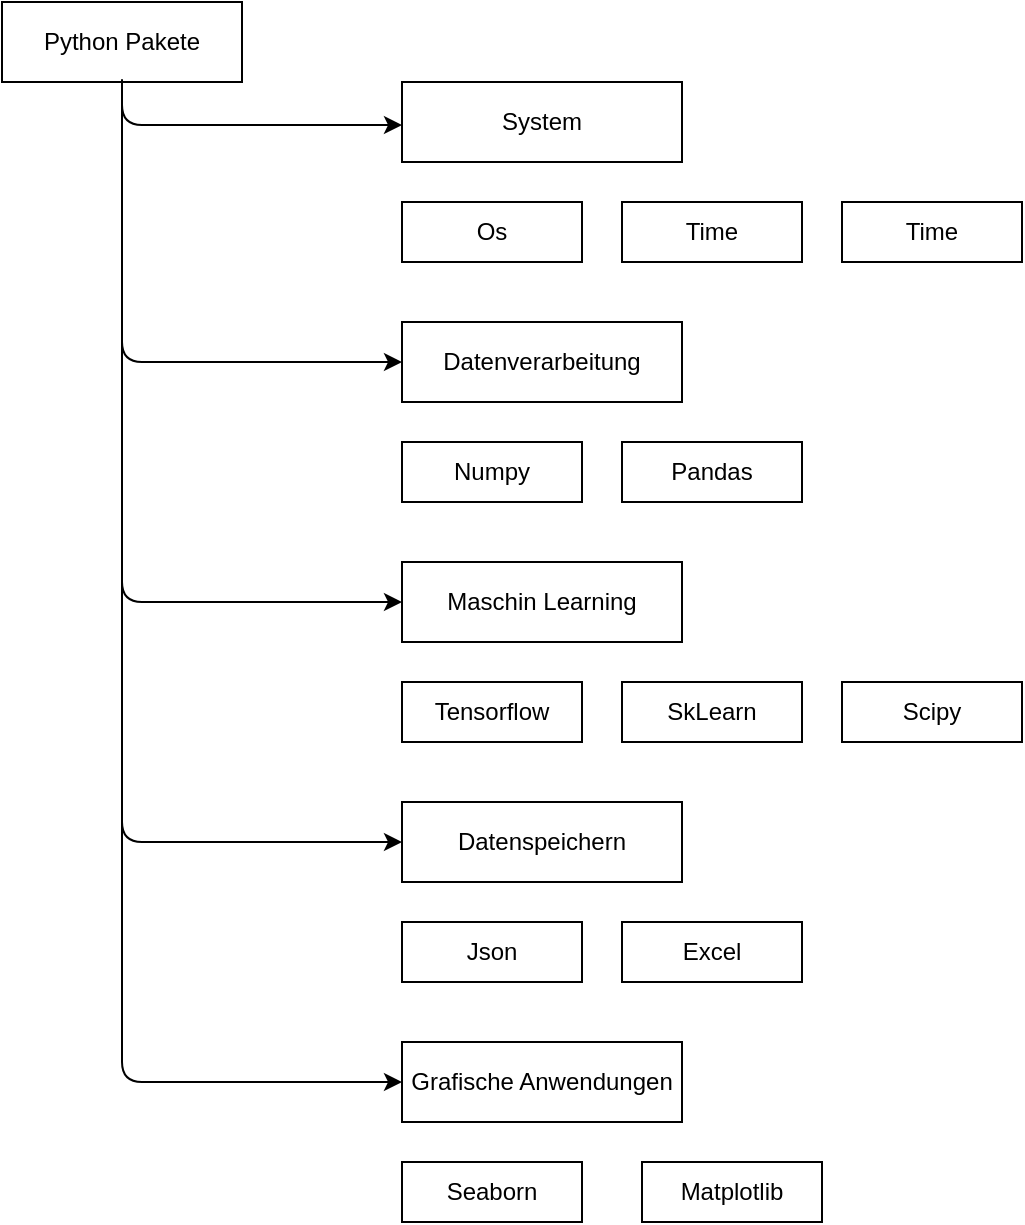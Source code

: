 <mxfile version="12.3.3" type="device" pages="1"><diagram id="xWTwSGHbhLuml14xg70S" name="Page-1"><mxGraphModel dx="971" dy="619" grid="1" gridSize="10" guides="1" tooltips="1" connect="1" arrows="1" fold="1" page="1" pageScale="1" pageWidth="827" pageHeight="1169" math="0" shadow="0"><root><mxCell id="0"/><mxCell id="1" parent="0"/><mxCell id="qTWpfHaiGY5fN9KtjvGK-1" value="Datenverarbeitung" style="rounded=0;whiteSpace=wrap;html=1;" vertex="1" parent="1"><mxGeometry x="240" y="240" width="140" height="40" as="geometry"/></mxCell><mxCell id="qTWpfHaiGY5fN9KtjvGK-2" value="Python Pakete" style="rounded=0;whiteSpace=wrap;html=1;" vertex="1" parent="1"><mxGeometry x="40" y="80" width="120" height="40" as="geometry"/></mxCell><mxCell id="qTWpfHaiGY5fN9KtjvGK-3" value="Datenspeichern" style="rounded=0;whiteSpace=wrap;html=1;" vertex="1" parent="1"><mxGeometry x="240" y="480" width="140" height="40" as="geometry"/></mxCell><mxCell id="qTWpfHaiGY5fN9KtjvGK-4" value="Maschin Learning" style="rounded=0;whiteSpace=wrap;html=1;" vertex="1" parent="1"><mxGeometry x="240" y="360" width="140" height="40" as="geometry"/></mxCell><mxCell id="qTWpfHaiGY5fN9KtjvGK-5" value="System" style="rounded=0;whiteSpace=wrap;html=1;" vertex="1" parent="1"><mxGeometry x="240" y="120" width="140" height="40" as="geometry"/></mxCell><mxCell id="qTWpfHaiGY5fN9KtjvGK-6" value="Grafische Anwendungen" style="rounded=0;whiteSpace=wrap;html=1;" vertex="1" parent="1"><mxGeometry x="240" y="600" width="140" height="40" as="geometry"/></mxCell><mxCell id="qTWpfHaiGY5fN9KtjvGK-7" value="Time" style="rounded=0;whiteSpace=wrap;html=1;" vertex="1" parent="1"><mxGeometry x="350" y="180" width="90" height="30" as="geometry"/></mxCell><mxCell id="qTWpfHaiGY5fN9KtjvGK-8" value="Os" style="rounded=0;whiteSpace=wrap;html=1;" vertex="1" parent="1"><mxGeometry x="240" y="180" width="90" height="30" as="geometry"/></mxCell><mxCell id="qTWpfHaiGY5fN9KtjvGK-9" value="Numpy" style="rounded=0;whiteSpace=wrap;html=1;" vertex="1" parent="1"><mxGeometry x="240" y="300" width="90" height="30" as="geometry"/></mxCell><mxCell id="qTWpfHaiGY5fN9KtjvGK-10" value="Pandas" style="rounded=0;whiteSpace=wrap;html=1;" vertex="1" parent="1"><mxGeometry x="350" y="300" width="90" height="30" as="geometry"/></mxCell><mxCell id="qTWpfHaiGY5fN9KtjvGK-11" value="Tensorflow" style="rounded=0;whiteSpace=wrap;html=1;" vertex="1" parent="1"><mxGeometry x="240" y="420" width="90" height="30" as="geometry"/></mxCell><mxCell id="qTWpfHaiGY5fN9KtjvGK-12" value="SkLearn" style="rounded=0;whiteSpace=wrap;html=1;" vertex="1" parent="1"><mxGeometry x="350" y="420" width="90" height="30" as="geometry"/></mxCell><mxCell id="qTWpfHaiGY5fN9KtjvGK-13" value="Scipy" style="rounded=0;whiteSpace=wrap;html=1;" vertex="1" parent="1"><mxGeometry x="460" y="420" width="90" height="30" as="geometry"/></mxCell><mxCell id="qTWpfHaiGY5fN9KtjvGK-14" value="Json" style="rounded=0;whiteSpace=wrap;html=1;" vertex="1" parent="1"><mxGeometry x="240" y="540" width="90" height="30" as="geometry"/></mxCell><mxCell id="qTWpfHaiGY5fN9KtjvGK-15" value="Matplotlib" style="rounded=0;whiteSpace=wrap;html=1;" vertex="1" parent="1"><mxGeometry x="360" y="660" width="90" height="30" as="geometry"/></mxCell><mxCell id="qTWpfHaiGY5fN9KtjvGK-16" value="Seaborn" style="rounded=0;whiteSpace=wrap;html=1;" vertex="1" parent="1"><mxGeometry x="240" y="660" width="90" height="30" as="geometry"/></mxCell><mxCell id="qTWpfHaiGY5fN9KtjvGK-17" value="" style="endArrow=classic;html=1;entryX=0;entryY=0.5;entryDx=0;entryDy=0;" edge="1" parent="1" target="qTWpfHaiGY5fN9KtjvGK-4"><mxGeometry width="50" height="50" relative="1" as="geometry"><mxPoint x="100" y="120" as="sourcePoint"/><mxPoint x="170" y="290" as="targetPoint"/><Array as="points"><mxPoint x="100" y="380"/></Array></mxGeometry></mxCell><mxCell id="qTWpfHaiGY5fN9KtjvGK-18" value="" style="endArrow=classic;html=1;entryX=0;entryY=0.5;entryDx=0;entryDy=0;" edge="1" parent="1" target="qTWpfHaiGY5fN9KtjvGK-1"><mxGeometry width="50" height="50" relative="1" as="geometry"><mxPoint x="100" y="118.621" as="sourcePoint"/><mxPoint x="90" y="720" as="targetPoint"/><Array as="points"><mxPoint x="100" y="260"/></Array></mxGeometry></mxCell><mxCell id="qTWpfHaiGY5fN9KtjvGK-19" value="" style="endArrow=classic;html=1;entryX=0;entryY=0.5;entryDx=0;entryDy=0;" edge="1" parent="1"><mxGeometry width="50" height="50" relative="1" as="geometry"><mxPoint x="100" y="120" as="sourcePoint"/><mxPoint x="240" y="141.5" as="targetPoint"/><Array as="points"><mxPoint x="100" y="141.5"/></Array></mxGeometry></mxCell><mxCell id="qTWpfHaiGY5fN9KtjvGK-20" value="" style="endArrow=classic;html=1;entryX=0;entryY=0.5;entryDx=0;entryDy=0;" edge="1" parent="1"><mxGeometry width="50" height="50" relative="1" as="geometry"><mxPoint x="100" y="120" as="sourcePoint"/><mxPoint x="240" y="500" as="targetPoint"/><Array as="points"><mxPoint x="100" y="500"/></Array></mxGeometry></mxCell><mxCell id="qTWpfHaiGY5fN9KtjvGK-21" value="" style="endArrow=classic;html=1;entryX=0;entryY=0.5;entryDx=0;entryDy=0;exitX=0.5;exitY=1;exitDx=0;exitDy=0;" edge="1" parent="1" source="qTWpfHaiGY5fN9KtjvGK-2"><mxGeometry width="50" height="50" relative="1" as="geometry"><mxPoint x="100" y="240" as="sourcePoint"/><mxPoint x="240" y="620" as="targetPoint"/><Array as="points"><mxPoint x="100" y="620"/></Array></mxGeometry></mxCell><mxCell id="qTWpfHaiGY5fN9KtjvGK-27" value="Time" style="rounded=0;whiteSpace=wrap;html=1;" vertex="1" parent="1"><mxGeometry x="460" y="180" width="90" height="30" as="geometry"/></mxCell><mxCell id="qTWpfHaiGY5fN9KtjvGK-28" value="Excel" style="rounded=0;whiteSpace=wrap;html=1;" vertex="1" parent="1"><mxGeometry x="350" y="540" width="90" height="30" as="geometry"/></mxCell></root></mxGraphModel></diagram></mxfile>